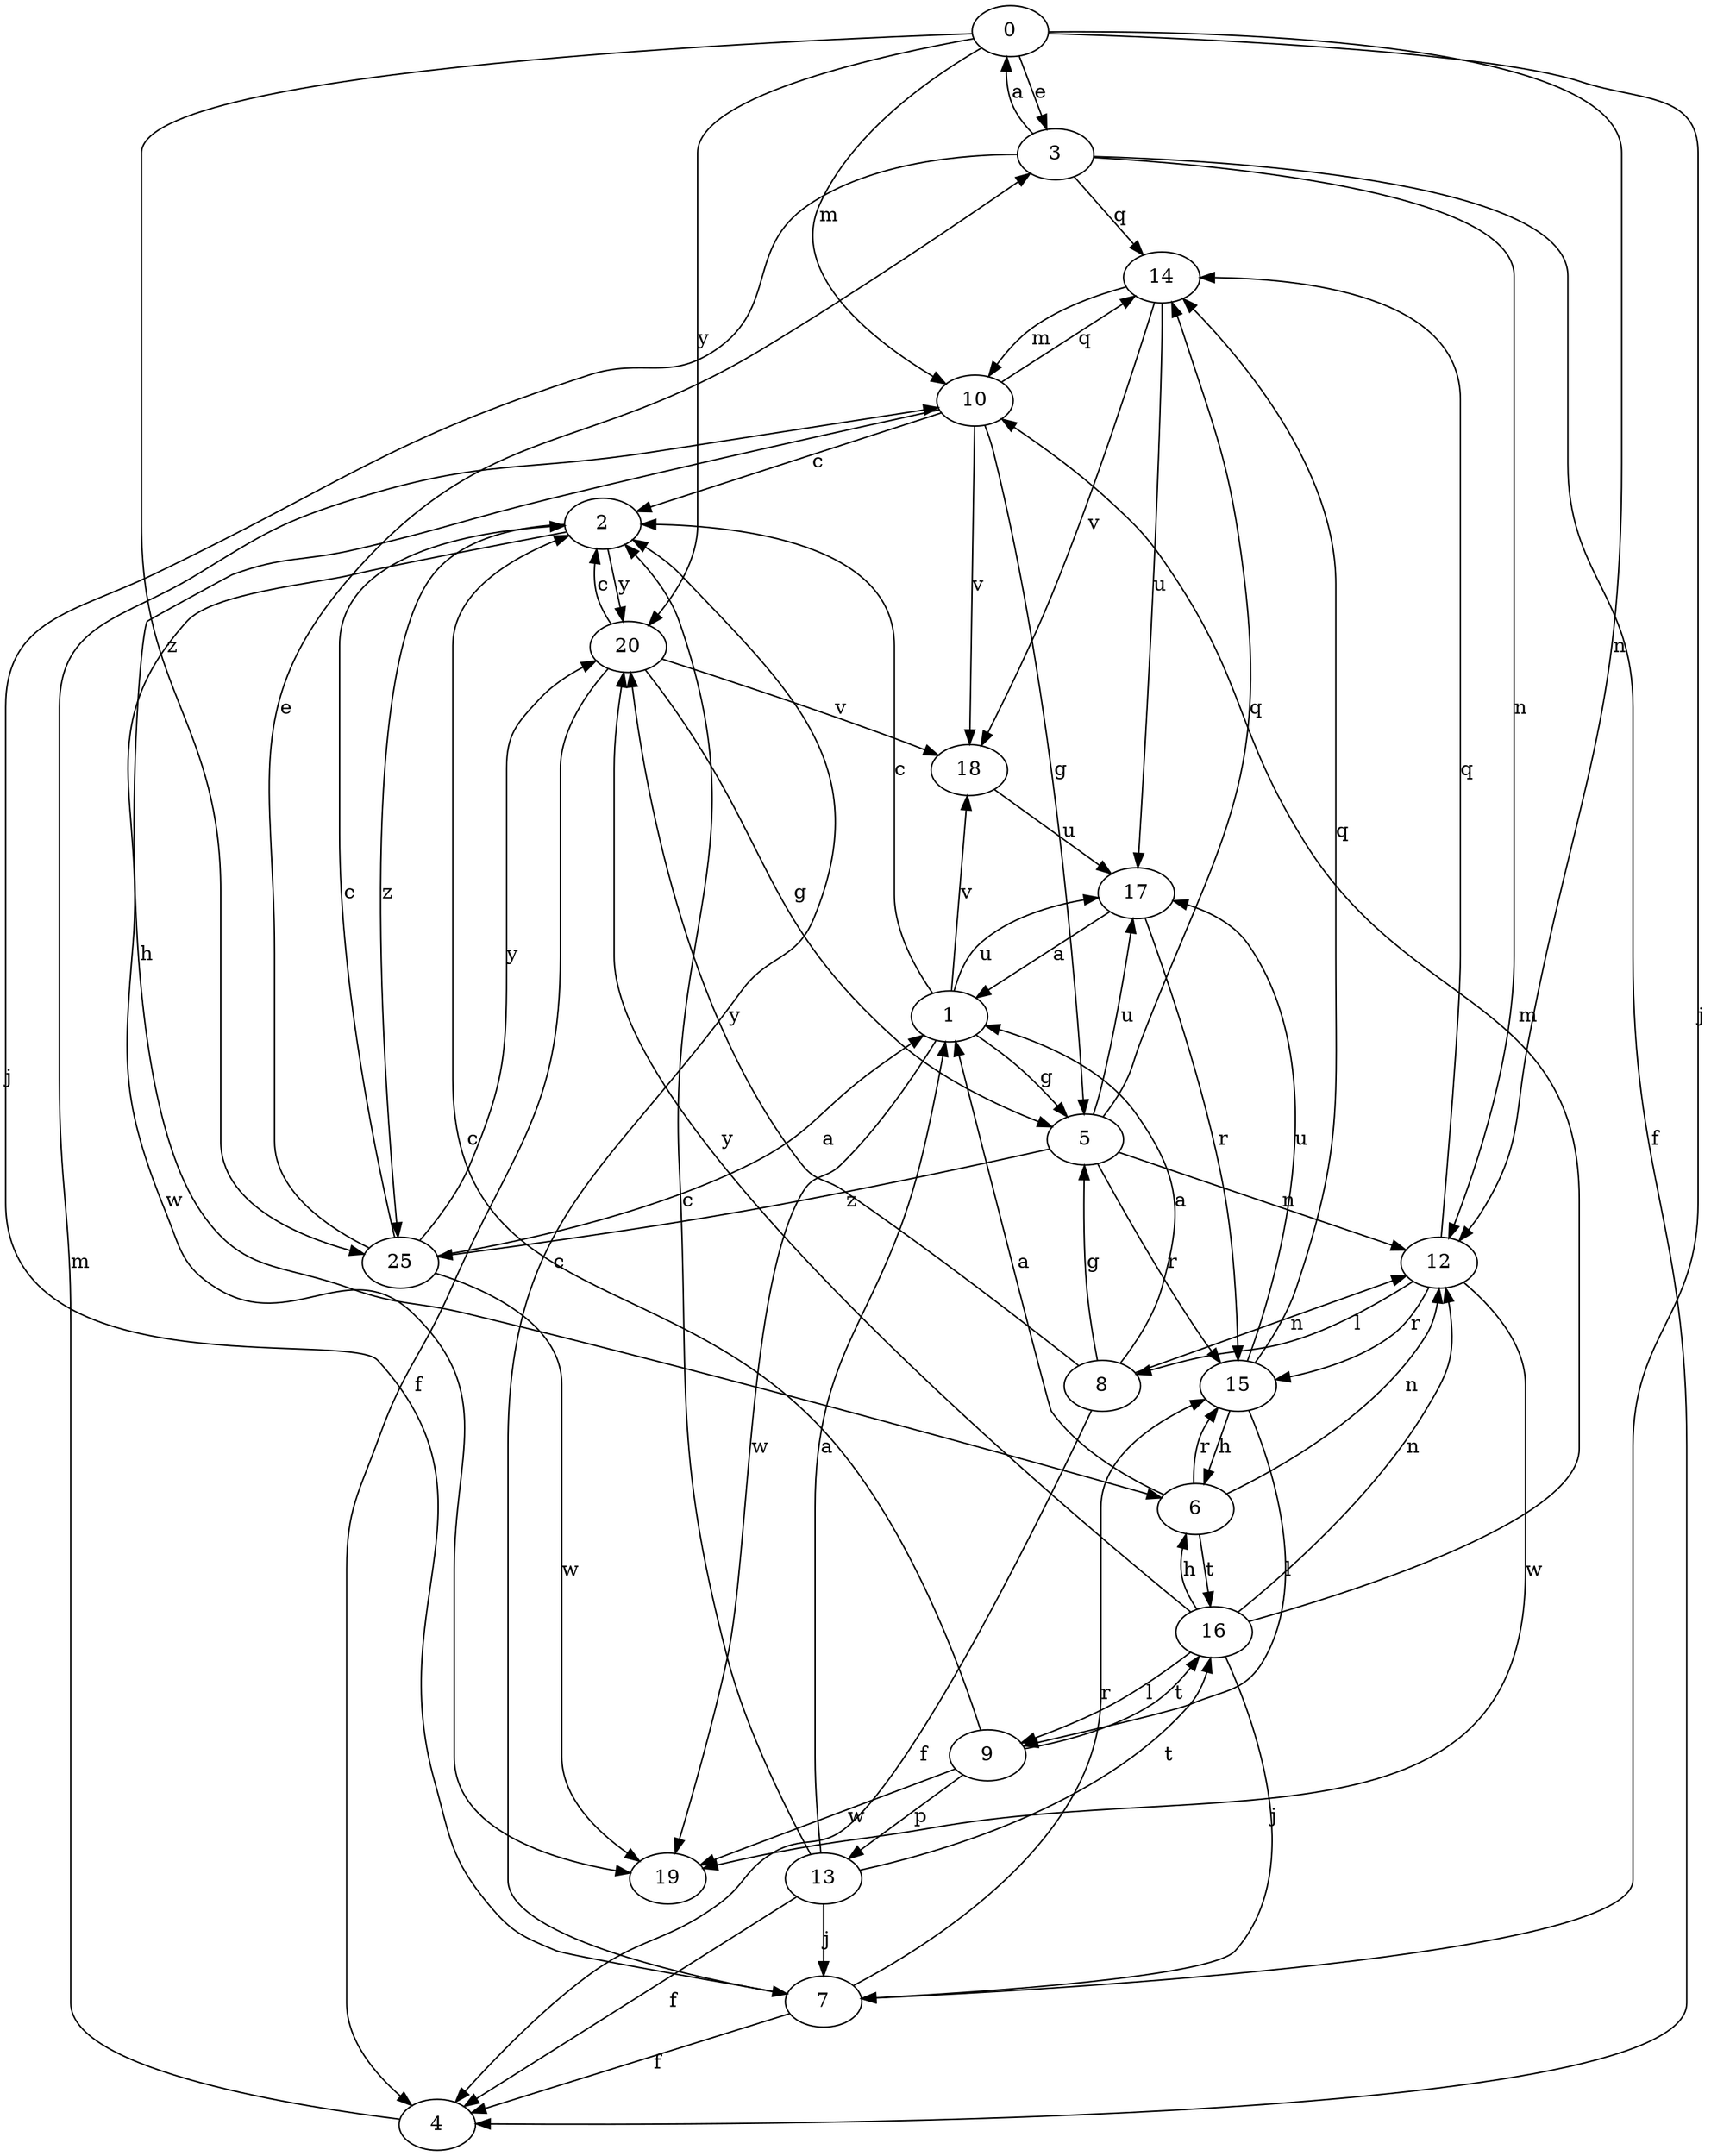 strict digraph  {
0;
1;
2;
3;
4;
5;
6;
7;
8;
9;
10;
12;
13;
14;
15;
16;
17;
18;
19;
20;
25;
0 -> 3  [label=e];
0 -> 7  [label=j];
0 -> 10  [label=m];
0 -> 12  [label=n];
0 -> 20  [label=y];
0 -> 25  [label=z];
1 -> 2  [label=c];
1 -> 5  [label=g];
1 -> 17  [label=u];
1 -> 18  [label=v];
1 -> 19  [label=w];
2 -> 19  [label=w];
2 -> 20  [label=y];
2 -> 25  [label=z];
3 -> 0  [label=a];
3 -> 4  [label=f];
3 -> 7  [label=j];
3 -> 12  [label=n];
3 -> 14  [label=q];
4 -> 10  [label=m];
5 -> 12  [label=n];
5 -> 14  [label=q];
5 -> 15  [label=r];
5 -> 17  [label=u];
5 -> 25  [label=z];
6 -> 1  [label=a];
6 -> 12  [label=n];
6 -> 15  [label=r];
6 -> 16  [label=t];
7 -> 2  [label=c];
7 -> 4  [label=f];
7 -> 15  [label=r];
8 -> 1  [label=a];
8 -> 4  [label=f];
8 -> 5  [label=g];
8 -> 12  [label=n];
8 -> 20  [label=y];
9 -> 2  [label=c];
9 -> 13  [label=p];
9 -> 16  [label=t];
9 -> 19  [label=w];
10 -> 2  [label=c];
10 -> 5  [label=g];
10 -> 6  [label=h];
10 -> 14  [label=q];
10 -> 18  [label=v];
12 -> 8  [label=l];
12 -> 14  [label=q];
12 -> 15  [label=r];
12 -> 19  [label=w];
13 -> 1  [label=a];
13 -> 2  [label=c];
13 -> 4  [label=f];
13 -> 7  [label=j];
13 -> 16  [label=t];
14 -> 10  [label=m];
14 -> 17  [label=u];
14 -> 18  [label=v];
15 -> 6  [label=h];
15 -> 9  [label=l];
15 -> 14  [label=q];
15 -> 17  [label=u];
16 -> 6  [label=h];
16 -> 7  [label=j];
16 -> 9  [label=l];
16 -> 10  [label=m];
16 -> 12  [label=n];
16 -> 20  [label=y];
17 -> 1  [label=a];
17 -> 15  [label=r];
18 -> 17  [label=u];
20 -> 2  [label=c];
20 -> 4  [label=f];
20 -> 5  [label=g];
20 -> 18  [label=v];
25 -> 1  [label=a];
25 -> 2  [label=c];
25 -> 3  [label=e];
25 -> 19  [label=w];
25 -> 20  [label=y];
}
